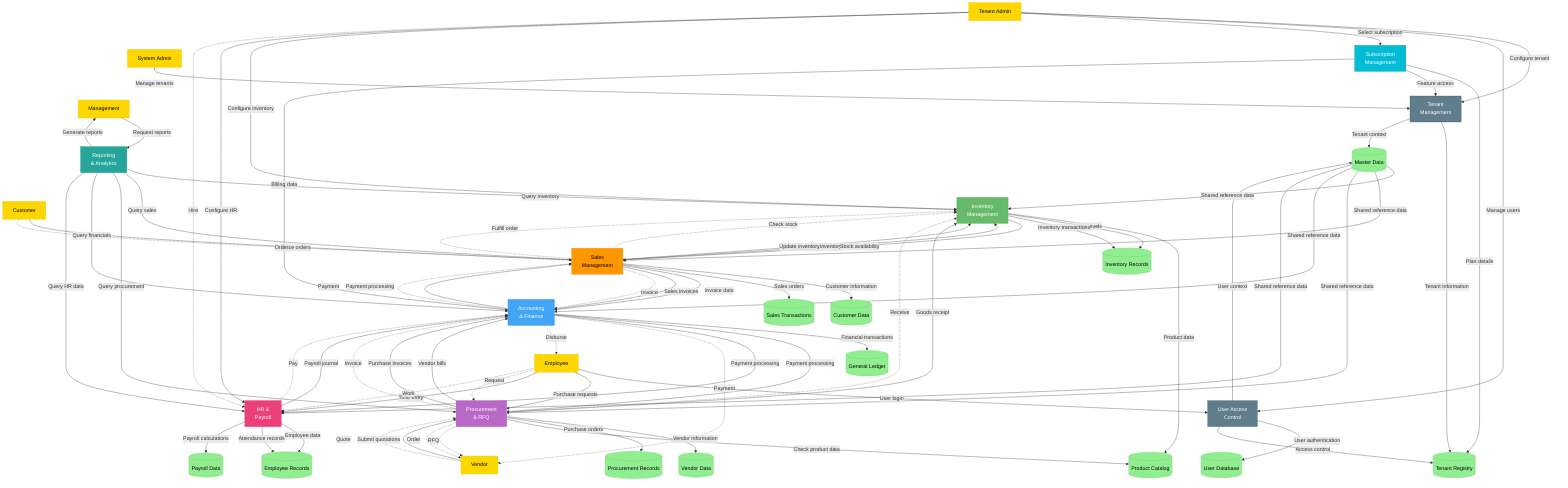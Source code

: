 flowchart TD
    %% External entities
    SA[System Admin]:::external
    TA[Tenant Admin]:::external
    CU[Customer]:::external
    VE[Vendor]:::external
    EM[Employee]:::external
    MG[Management]:::external
    
    %% Core modules
    M1[Tenant\nManagement]:::module_core
    M2[User Access\nControl]:::module_core
    M3[Subscription\nManagement]:::module_sub
    
    %% Functional modules
    M4[Inventory\nManagement]:::module_inv
    M5[Sales\nManagement]:::module_sales
    M6[Procurement\n& RFQ]:::module_proc
    M7[Accounting\n& Finance]:::module_acc
    M8[HR &\nPayroll]:::module_hr
    M9[Reporting\n& Analytics]:::module_rep
    
    %% Shared data stores
    DS1[(Tenant Registry)]:::datastore
    DS2[(User Database)]:::datastore
    DS3[(Master Data)]:::datastore
    
    %% Module-specific data stores
    DS4[(Product Catalog)]:::datastore
    DS5[(Inventory Records)]:::datastore
    DS6[(Customer Data)]:::datastore
    DS7[(Sales Transactions)]:::datastore
    DS8[(Vendor Data)]:::datastore
    DS9[(Procurement Records)]:::datastore
    DS10[(General Ledger)]:::datastore
    DS11[(Employee Records)]:::datastore
    DS12[(Payroll Data)]:::datastore
    
    %% Core system flows
    SA -->|Manage tenants| M1
    TA -->|Configure tenant| M1
    M1 -->|Tenant information| DS1
    
    TA -->|Manage users| M2
    EM -->|User login| M2
    M2 -->|User authentication| DS2
    M2 -->|Access control| DS1
    
    TA -->|Select subscription| M3
    M3 -->|Plan details| DS1
    M3 -->|Feature access| M1
    M3 -->|Billing data| M7
    
    %% Master data management
    M1 -->|Tenant context| DS3
    M2 -->|User context| DS3
    DS3 -->|Shared reference data| M4
    DS3 -->|Shared reference data| M5
    DS3 -->|Shared reference data| M6
    DS3 -->|Shared reference data| M7
    DS3 -->|Shared reference data| M8
    
    %% Inventory flows
    TA -->|Configure inventory| M4
    M4 -->|Product data| DS4
    M4 -->|Stock levels| DS5
    M4 -->|Inventory transactions| DS5
    
    %% Sales flows
    CU -->|Place orders| M5
    M5 -->|Customer information| DS6
    M5 -->|Sales orders| DS7
    M5 -->|Check inventory| M4
    M4 -->|Stock availability| M5
    M5 -->|Update inventory| M4
    M5 -->|Invoice data| M7
    
    %% Procurement flows
    EM -->|Purchase requests| M6
    VE -->|Submit quotations| M6
    M6 -->|Vendor information| DS8
    M6 -->|Purchase orders| DS9
    M6 -->|Check product data| DS4
    M6 -->|Goods receipt| M4
    M6 -->|Vendor bills| M7
    
    %% Accounting flows
    M5 -->|Sales invoices| M7
    M6 -->|Purchase invoices| M7
    M8 -->|Payroll journal| M7
    M7 -->|Financial transactions| DS10
    M7 -->|Payment processing| M5
    M7 -->|Payment processing| M6
    M7 -->|Payment processing| M8
    
    %% HR & Payroll flows
    TA -->|Configure HR| M8
    EM -->|Time entry| M8
    M8 -->|Employee data| DS11
    M8 -->|Attendance records| DS11
    M8 -->|Payroll calculations| DS12
    
    %% Reporting flows
    MG -->|Request reports| M9
    M9 -->|Query inventory| M4
    M9 -->|Query sales| M5
    M9 -->|Query procurement| M6
    M9 -->|Query financials| M7
    M9 -->|Query HR data| M8
    M9 -->|Generate reports| MG
    
    %% Integrated business processes
    
    %% Order-to-Cash flow
    CU -.->|Order| M5
    M5 -.->|Check stock| M4
    M5 -.->|Fulfill order| M4
    M5 -.->|Invoice| M7
    M7 -.->|Payment| M5
    
    %% Procure-to-Pay flow
    EM -.->|Request| M6
    M6 -.->|RFQ| VE
    VE -.->|Quote| M6
    M6 -.->|Order| VE
    M6 -.->|Receive| M4
    M6 -.->|Invoice| M7
    M7 -.->|Payment| VE
    
    %% Hire-to-Retire flow
    TA -.->|Hire| M8
    EM -.->|Work| M8
    M8 -.->|Pay| M7
    M7 -.->|Disburse| EM
    
    %% Styles
    classDef external fill:#FFD700,stroke:#E6C300,color:black
    classDef module_core fill:#607D8B,stroke:#455A64,color:white
    classDef module_sub fill:#00BCD4,stroke:#0097A7,color:white
    classDef module_inv fill:#66BB6A,stroke:#4E9A52,color:white
    classDef module_sales fill:#FF9800,stroke:#E68A00,color:black
    classDef module_proc fill:#BA68C8,stroke:#A44CAA,color:white
    classDef module_acc fill:#42A5F5,stroke:#2886D4,color:white
    classDef module_hr fill:#EC407A,stroke:#D81B60,color:white
    classDef module_rep fill:#26A69A,stroke:#00897B,color:white
    classDef datastore fill:#90EE90,stroke:#7BC96F,color:black